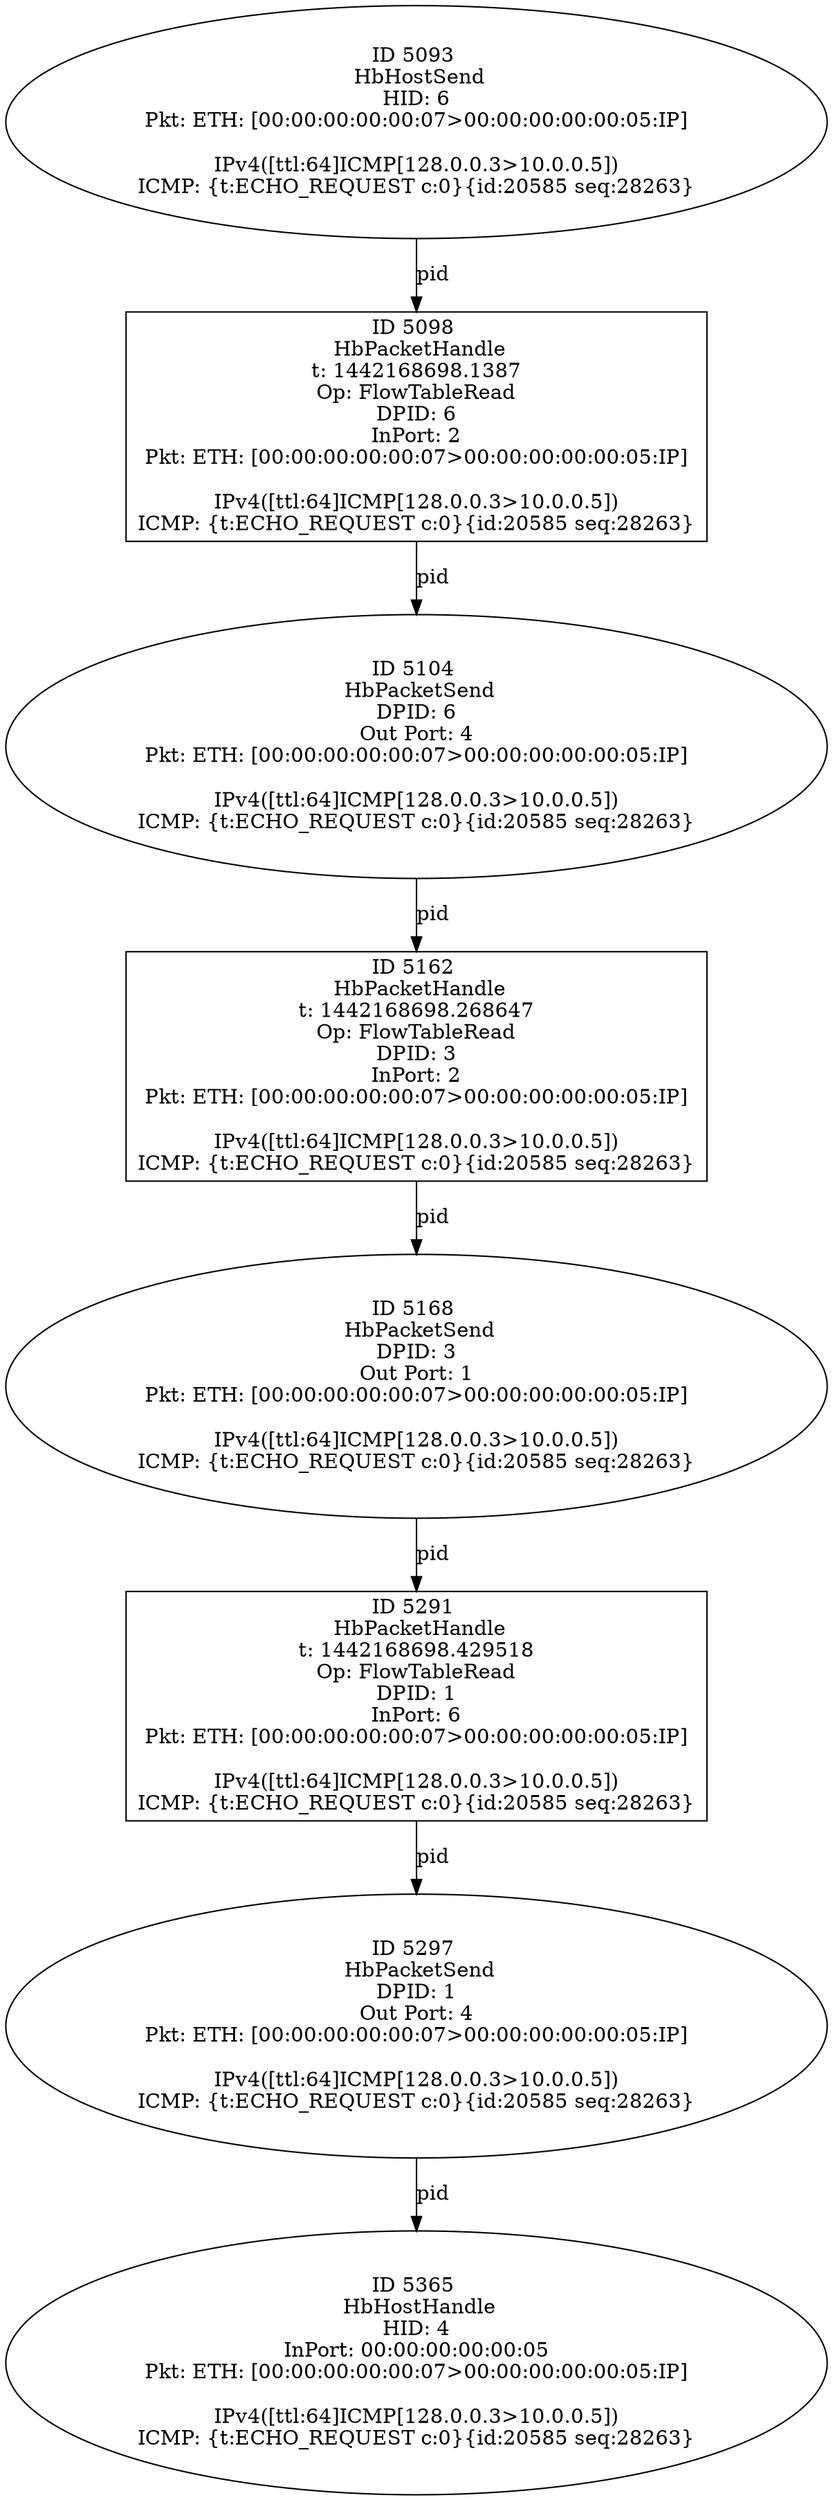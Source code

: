 strict digraph G {
5104 [shape=oval, event=<hb_events.HbPacketSend object at 0x107e094d0>, label="ID 5104 
 HbPacketSend
DPID: 6
Out Port: 4
Pkt: ETH: [00:00:00:00:00:07>00:00:00:00:00:05:IP]

IPv4([ttl:64]ICMP[128.0.0.3>10.0.0.5])
ICMP: {t:ECHO_REQUEST c:0}{id:20585 seq:28263}"];
5093 [shape=oval, event=<hb_events.HbHostSend object at 0x107dfa390>, label="ID 5093 
 HbHostSend
HID: 6
Pkt: ETH: [00:00:00:00:00:07>00:00:00:00:00:05:IP]

IPv4([ttl:64]ICMP[128.0.0.3>10.0.0.5])
ICMP: {t:ECHO_REQUEST c:0}{id:20585 seq:28263}"];
5098 [shape=box, event=<hb_events.HbPacketHandle object at 0x107e09150>, label="ID 5098 
 HbPacketHandle
t: 1442168698.1387
Op: FlowTableRead
DPID: 6
InPort: 2
Pkt: ETH: [00:00:00:00:00:07>00:00:00:00:00:05:IP]

IPv4([ttl:64]ICMP[128.0.0.3>10.0.0.5])
ICMP: {t:ECHO_REQUEST c:0}{id:20585 seq:28263}"];
5291 [shape=box, event=<hb_events.HbPacketHandle object at 0x107ea5a50>, label="ID 5291 
 HbPacketHandle
t: 1442168698.429518
Op: FlowTableRead
DPID: 1
InPort: 6
Pkt: ETH: [00:00:00:00:00:07>00:00:00:00:00:05:IP]

IPv4([ttl:64]ICMP[128.0.0.3>10.0.0.5])
ICMP: {t:ECHO_REQUEST c:0}{id:20585 seq:28263}"];
5168 [shape=oval, event=<hb_events.HbPacketSend object at 0x107e35ad0>, label="ID 5168 
 HbPacketSend
DPID: 3
Out Port: 1
Pkt: ETH: [00:00:00:00:00:07>00:00:00:00:00:05:IP]

IPv4([ttl:64]ICMP[128.0.0.3>10.0.0.5])
ICMP: {t:ECHO_REQUEST c:0}{id:20585 seq:28263}"];
5297 [shape=oval, event=<hb_events.HbPacketSend object at 0x107ea5350>, label="ID 5297 
 HbPacketSend
DPID: 1
Out Port: 4
Pkt: ETH: [00:00:00:00:00:07>00:00:00:00:00:05:IP]

IPv4([ttl:64]ICMP[128.0.0.3>10.0.0.5])
ICMP: {t:ECHO_REQUEST c:0}{id:20585 seq:28263}"];
5365 [shape=oval, event=<hb_events.HbHostHandle object at 0x107edfad0>, label="ID 5365 
 HbHostHandle
HID: 4
InPort: 00:00:00:00:00:05
Pkt: ETH: [00:00:00:00:00:07>00:00:00:00:00:05:IP]

IPv4([ttl:64]ICMP[128.0.0.3>10.0.0.5])
ICMP: {t:ECHO_REQUEST c:0}{id:20585 seq:28263}"];
5162 [shape=box, event=<hb_events.HbPacketHandle object at 0x107e35650>, label="ID 5162 
 HbPacketHandle
t: 1442168698.268647
Op: FlowTableRead
DPID: 3
InPort: 2
Pkt: ETH: [00:00:00:00:00:07>00:00:00:00:00:05:IP]

IPv4([ttl:64]ICMP[128.0.0.3>10.0.0.5])
ICMP: {t:ECHO_REQUEST c:0}{id:20585 seq:28263}"];
5168 -> 5291  [rel=pid, label=pid];
5093 -> 5098  [rel=pid, label=pid];
5098 -> 5104  [rel=pid, label=pid];
5291 -> 5297  [rel=pid, label=pid];
5104 -> 5162  [rel=pid, label=pid];
5297 -> 5365  [rel=pid, label=pid];
5162 -> 5168  [rel=pid, label=pid];
}
